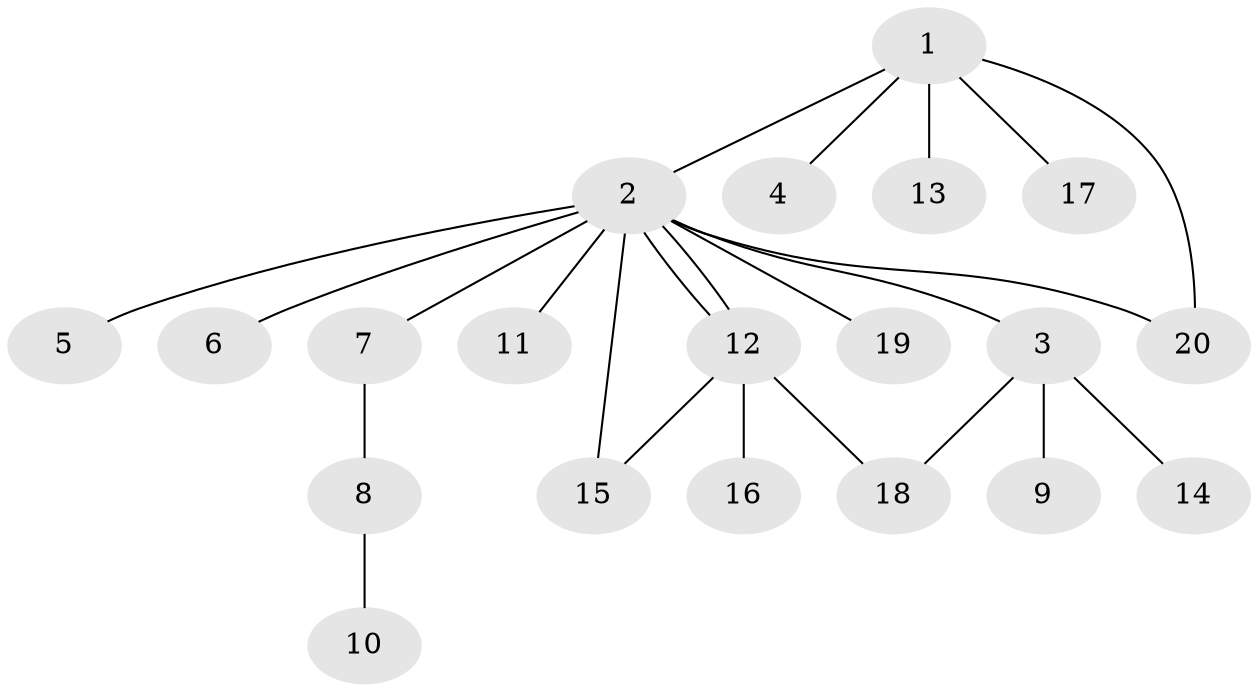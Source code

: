 // Generated by graph-tools (version 1.1) at 2025/46/02/15/25 05:46:28]
// undirected, 20 vertices, 23 edges
graph export_dot {
graph [start="1"]
  node [color=gray90,style=filled];
  1;
  2;
  3;
  4;
  5;
  6;
  7;
  8;
  9;
  10;
  11;
  12;
  13;
  14;
  15;
  16;
  17;
  18;
  19;
  20;
  1 -- 2;
  1 -- 4;
  1 -- 13;
  1 -- 17;
  1 -- 20;
  2 -- 3;
  2 -- 5;
  2 -- 6;
  2 -- 7;
  2 -- 11;
  2 -- 12;
  2 -- 12;
  2 -- 15;
  2 -- 19;
  2 -- 20;
  3 -- 9;
  3 -- 14;
  3 -- 18;
  7 -- 8;
  8 -- 10;
  12 -- 15;
  12 -- 16;
  12 -- 18;
}
